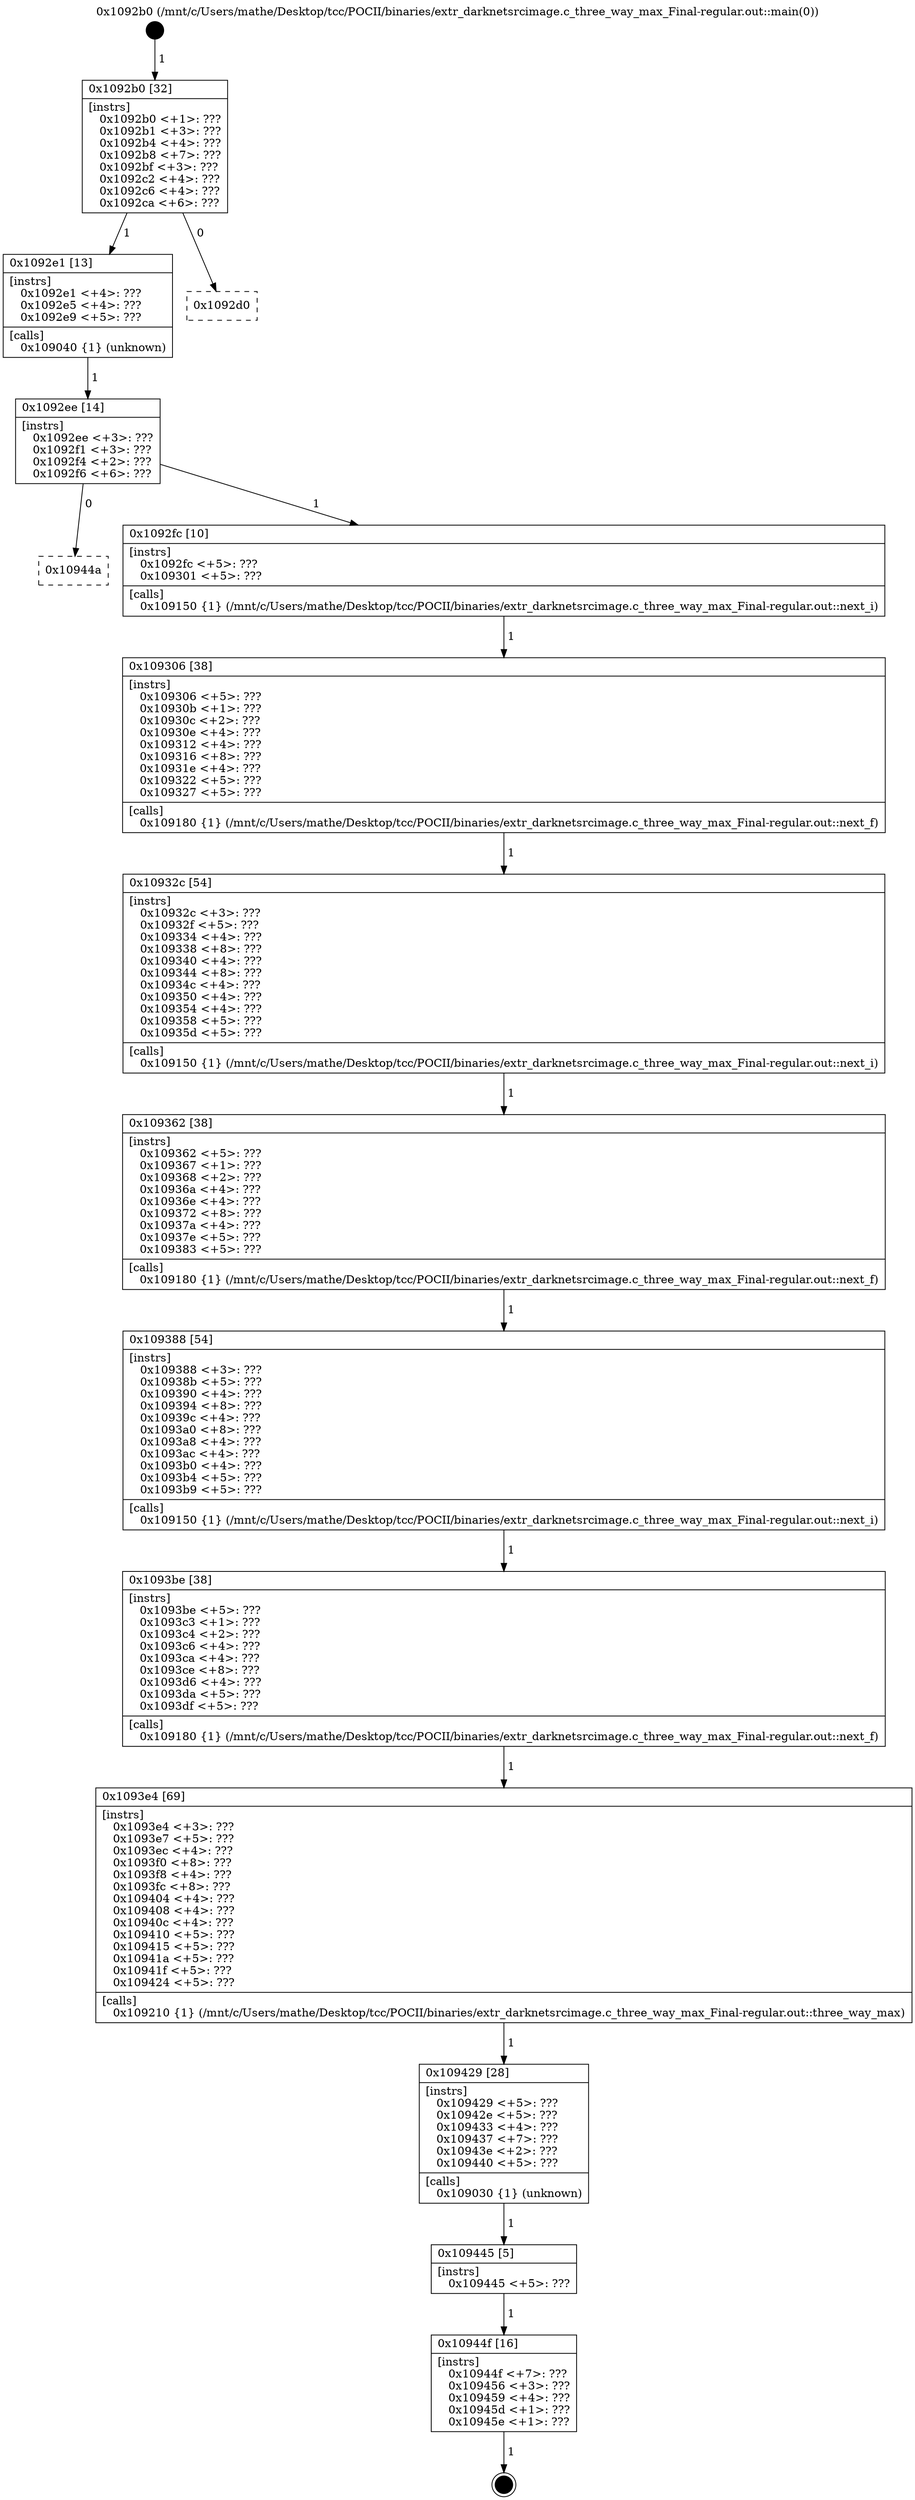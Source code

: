 digraph "0x1092b0" {
  label = "0x1092b0 (/mnt/c/Users/mathe/Desktop/tcc/POCII/binaries/extr_darknetsrcimage.c_three_way_max_Final-regular.out::main(0))"
  labelloc = "t"
  node[shape=record]

  Entry [label="",width=0.3,height=0.3,shape=circle,fillcolor=black,style=filled]
  "0x1092b0" [label="{
     0x1092b0 [32]\l
     | [instrs]\l
     &nbsp;&nbsp;0x1092b0 \<+1\>: ???\l
     &nbsp;&nbsp;0x1092b1 \<+3\>: ???\l
     &nbsp;&nbsp;0x1092b4 \<+4\>: ???\l
     &nbsp;&nbsp;0x1092b8 \<+7\>: ???\l
     &nbsp;&nbsp;0x1092bf \<+3\>: ???\l
     &nbsp;&nbsp;0x1092c2 \<+4\>: ???\l
     &nbsp;&nbsp;0x1092c6 \<+4\>: ???\l
     &nbsp;&nbsp;0x1092ca \<+6\>: ???\l
  }"]
  "0x1092e1" [label="{
     0x1092e1 [13]\l
     | [instrs]\l
     &nbsp;&nbsp;0x1092e1 \<+4\>: ???\l
     &nbsp;&nbsp;0x1092e5 \<+4\>: ???\l
     &nbsp;&nbsp;0x1092e9 \<+5\>: ???\l
     | [calls]\l
     &nbsp;&nbsp;0x109040 \{1\} (unknown)\l
  }"]
  "0x1092d0" [label="{
     0x1092d0\l
  }", style=dashed]
  "0x1092ee" [label="{
     0x1092ee [14]\l
     | [instrs]\l
     &nbsp;&nbsp;0x1092ee \<+3\>: ???\l
     &nbsp;&nbsp;0x1092f1 \<+3\>: ???\l
     &nbsp;&nbsp;0x1092f4 \<+2\>: ???\l
     &nbsp;&nbsp;0x1092f6 \<+6\>: ???\l
  }"]
  "0x10944a" [label="{
     0x10944a\l
  }", style=dashed]
  "0x1092fc" [label="{
     0x1092fc [10]\l
     | [instrs]\l
     &nbsp;&nbsp;0x1092fc \<+5\>: ???\l
     &nbsp;&nbsp;0x109301 \<+5\>: ???\l
     | [calls]\l
     &nbsp;&nbsp;0x109150 \{1\} (/mnt/c/Users/mathe/Desktop/tcc/POCII/binaries/extr_darknetsrcimage.c_three_way_max_Final-regular.out::next_i)\l
  }"]
  Exit [label="",width=0.3,height=0.3,shape=circle,fillcolor=black,style=filled,peripheries=2]
  "0x109306" [label="{
     0x109306 [38]\l
     | [instrs]\l
     &nbsp;&nbsp;0x109306 \<+5\>: ???\l
     &nbsp;&nbsp;0x10930b \<+1\>: ???\l
     &nbsp;&nbsp;0x10930c \<+2\>: ???\l
     &nbsp;&nbsp;0x10930e \<+4\>: ???\l
     &nbsp;&nbsp;0x109312 \<+4\>: ???\l
     &nbsp;&nbsp;0x109316 \<+8\>: ???\l
     &nbsp;&nbsp;0x10931e \<+4\>: ???\l
     &nbsp;&nbsp;0x109322 \<+5\>: ???\l
     &nbsp;&nbsp;0x109327 \<+5\>: ???\l
     | [calls]\l
     &nbsp;&nbsp;0x109180 \{1\} (/mnt/c/Users/mathe/Desktop/tcc/POCII/binaries/extr_darknetsrcimage.c_three_way_max_Final-regular.out::next_f)\l
  }"]
  "0x10932c" [label="{
     0x10932c [54]\l
     | [instrs]\l
     &nbsp;&nbsp;0x10932c \<+3\>: ???\l
     &nbsp;&nbsp;0x10932f \<+5\>: ???\l
     &nbsp;&nbsp;0x109334 \<+4\>: ???\l
     &nbsp;&nbsp;0x109338 \<+8\>: ???\l
     &nbsp;&nbsp;0x109340 \<+4\>: ???\l
     &nbsp;&nbsp;0x109344 \<+8\>: ???\l
     &nbsp;&nbsp;0x10934c \<+4\>: ???\l
     &nbsp;&nbsp;0x109350 \<+4\>: ???\l
     &nbsp;&nbsp;0x109354 \<+4\>: ???\l
     &nbsp;&nbsp;0x109358 \<+5\>: ???\l
     &nbsp;&nbsp;0x10935d \<+5\>: ???\l
     | [calls]\l
     &nbsp;&nbsp;0x109150 \{1\} (/mnt/c/Users/mathe/Desktop/tcc/POCII/binaries/extr_darknetsrcimage.c_three_way_max_Final-regular.out::next_i)\l
  }"]
  "0x109362" [label="{
     0x109362 [38]\l
     | [instrs]\l
     &nbsp;&nbsp;0x109362 \<+5\>: ???\l
     &nbsp;&nbsp;0x109367 \<+1\>: ???\l
     &nbsp;&nbsp;0x109368 \<+2\>: ???\l
     &nbsp;&nbsp;0x10936a \<+4\>: ???\l
     &nbsp;&nbsp;0x10936e \<+4\>: ???\l
     &nbsp;&nbsp;0x109372 \<+8\>: ???\l
     &nbsp;&nbsp;0x10937a \<+4\>: ???\l
     &nbsp;&nbsp;0x10937e \<+5\>: ???\l
     &nbsp;&nbsp;0x109383 \<+5\>: ???\l
     | [calls]\l
     &nbsp;&nbsp;0x109180 \{1\} (/mnt/c/Users/mathe/Desktop/tcc/POCII/binaries/extr_darknetsrcimage.c_three_way_max_Final-regular.out::next_f)\l
  }"]
  "0x109388" [label="{
     0x109388 [54]\l
     | [instrs]\l
     &nbsp;&nbsp;0x109388 \<+3\>: ???\l
     &nbsp;&nbsp;0x10938b \<+5\>: ???\l
     &nbsp;&nbsp;0x109390 \<+4\>: ???\l
     &nbsp;&nbsp;0x109394 \<+8\>: ???\l
     &nbsp;&nbsp;0x10939c \<+4\>: ???\l
     &nbsp;&nbsp;0x1093a0 \<+8\>: ???\l
     &nbsp;&nbsp;0x1093a8 \<+4\>: ???\l
     &nbsp;&nbsp;0x1093ac \<+4\>: ???\l
     &nbsp;&nbsp;0x1093b0 \<+4\>: ???\l
     &nbsp;&nbsp;0x1093b4 \<+5\>: ???\l
     &nbsp;&nbsp;0x1093b9 \<+5\>: ???\l
     | [calls]\l
     &nbsp;&nbsp;0x109150 \{1\} (/mnt/c/Users/mathe/Desktop/tcc/POCII/binaries/extr_darknetsrcimage.c_three_way_max_Final-regular.out::next_i)\l
  }"]
  "0x1093be" [label="{
     0x1093be [38]\l
     | [instrs]\l
     &nbsp;&nbsp;0x1093be \<+5\>: ???\l
     &nbsp;&nbsp;0x1093c3 \<+1\>: ???\l
     &nbsp;&nbsp;0x1093c4 \<+2\>: ???\l
     &nbsp;&nbsp;0x1093c6 \<+4\>: ???\l
     &nbsp;&nbsp;0x1093ca \<+4\>: ???\l
     &nbsp;&nbsp;0x1093ce \<+8\>: ???\l
     &nbsp;&nbsp;0x1093d6 \<+4\>: ???\l
     &nbsp;&nbsp;0x1093da \<+5\>: ???\l
     &nbsp;&nbsp;0x1093df \<+5\>: ???\l
     | [calls]\l
     &nbsp;&nbsp;0x109180 \{1\} (/mnt/c/Users/mathe/Desktop/tcc/POCII/binaries/extr_darknetsrcimage.c_three_way_max_Final-regular.out::next_f)\l
  }"]
  "0x1093e4" [label="{
     0x1093e4 [69]\l
     | [instrs]\l
     &nbsp;&nbsp;0x1093e4 \<+3\>: ???\l
     &nbsp;&nbsp;0x1093e7 \<+5\>: ???\l
     &nbsp;&nbsp;0x1093ec \<+4\>: ???\l
     &nbsp;&nbsp;0x1093f0 \<+8\>: ???\l
     &nbsp;&nbsp;0x1093f8 \<+4\>: ???\l
     &nbsp;&nbsp;0x1093fc \<+8\>: ???\l
     &nbsp;&nbsp;0x109404 \<+4\>: ???\l
     &nbsp;&nbsp;0x109408 \<+4\>: ???\l
     &nbsp;&nbsp;0x10940c \<+4\>: ???\l
     &nbsp;&nbsp;0x109410 \<+5\>: ???\l
     &nbsp;&nbsp;0x109415 \<+5\>: ???\l
     &nbsp;&nbsp;0x10941a \<+5\>: ???\l
     &nbsp;&nbsp;0x10941f \<+5\>: ???\l
     &nbsp;&nbsp;0x109424 \<+5\>: ???\l
     | [calls]\l
     &nbsp;&nbsp;0x109210 \{1\} (/mnt/c/Users/mathe/Desktop/tcc/POCII/binaries/extr_darknetsrcimage.c_three_way_max_Final-regular.out::three_way_max)\l
  }"]
  "0x109429" [label="{
     0x109429 [28]\l
     | [instrs]\l
     &nbsp;&nbsp;0x109429 \<+5\>: ???\l
     &nbsp;&nbsp;0x10942e \<+5\>: ???\l
     &nbsp;&nbsp;0x109433 \<+4\>: ???\l
     &nbsp;&nbsp;0x109437 \<+7\>: ???\l
     &nbsp;&nbsp;0x10943e \<+2\>: ???\l
     &nbsp;&nbsp;0x109440 \<+5\>: ???\l
     | [calls]\l
     &nbsp;&nbsp;0x109030 \{1\} (unknown)\l
  }"]
  "0x109445" [label="{
     0x109445 [5]\l
     | [instrs]\l
     &nbsp;&nbsp;0x109445 \<+5\>: ???\l
  }"]
  "0x10944f" [label="{
     0x10944f [16]\l
     | [instrs]\l
     &nbsp;&nbsp;0x10944f \<+7\>: ???\l
     &nbsp;&nbsp;0x109456 \<+3\>: ???\l
     &nbsp;&nbsp;0x109459 \<+4\>: ???\l
     &nbsp;&nbsp;0x10945d \<+1\>: ???\l
     &nbsp;&nbsp;0x10945e \<+1\>: ???\l
  }"]
  Entry -> "0x1092b0" [label=" 1"]
  "0x1092b0" -> "0x1092e1" [label=" 1"]
  "0x1092b0" -> "0x1092d0" [label=" 0"]
  "0x1092e1" -> "0x1092ee" [label=" 1"]
  "0x1092ee" -> "0x10944a" [label=" 0"]
  "0x1092ee" -> "0x1092fc" [label=" 1"]
  "0x10944f" -> Exit [label=" 1"]
  "0x1092fc" -> "0x109306" [label=" 1"]
  "0x109306" -> "0x10932c" [label=" 1"]
  "0x10932c" -> "0x109362" [label=" 1"]
  "0x109362" -> "0x109388" [label=" 1"]
  "0x109388" -> "0x1093be" [label=" 1"]
  "0x1093be" -> "0x1093e4" [label=" 1"]
  "0x1093e4" -> "0x109429" [label=" 1"]
  "0x109429" -> "0x109445" [label=" 1"]
  "0x109445" -> "0x10944f" [label=" 1"]
}
